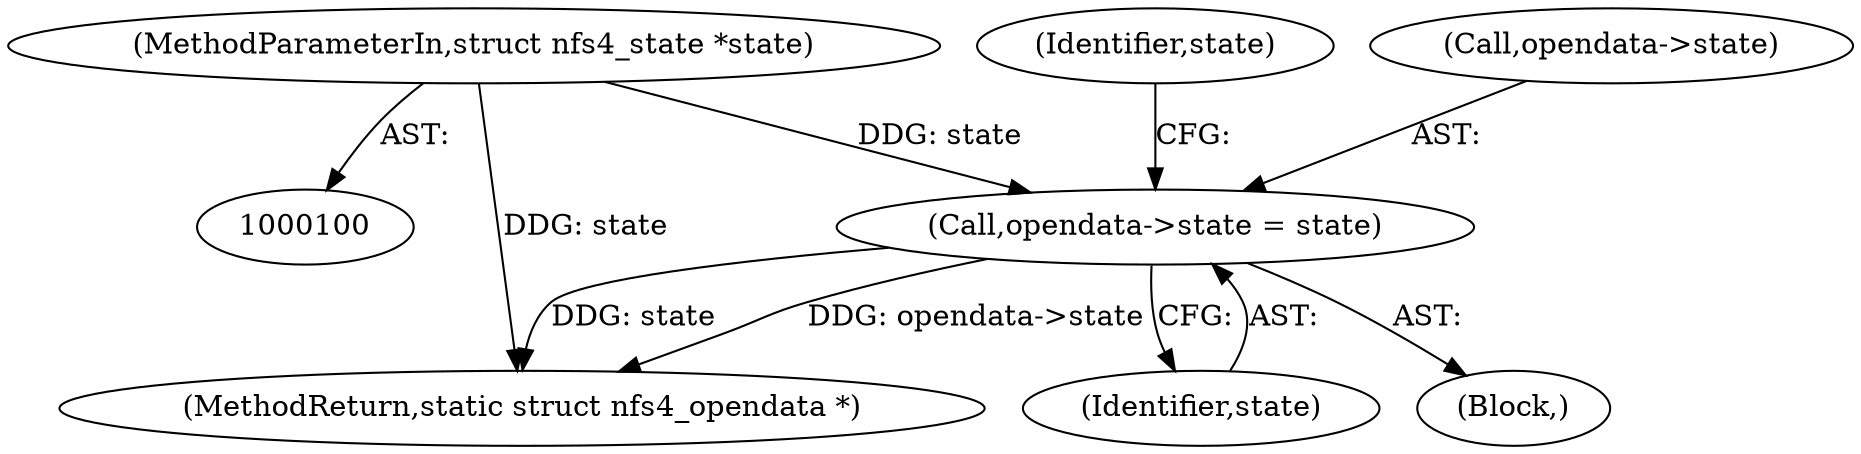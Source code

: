digraph "0_linux_dc0b027dfadfcb8a5504f7d8052754bf8d501ab9_14@API" {
"1000126" [label="(Call,opendata->state = state)"];
"1000102" [label="(MethodParameterIn,struct nfs4_state *state)"];
"1000126" [label="(Call,opendata->state = state)"];
"1000134" [label="(Identifier,state)"];
"1000138" [label="(MethodReturn,static struct nfs4_opendata *)"];
"1000127" [label="(Call,opendata->state)"];
"1000102" [label="(MethodParameterIn,struct nfs4_state *state)"];
"1000130" [label="(Identifier,state)"];
"1000103" [label="(Block,)"];
"1000126" -> "1000103"  [label="AST: "];
"1000126" -> "1000130"  [label="CFG: "];
"1000127" -> "1000126"  [label="AST: "];
"1000130" -> "1000126"  [label="AST: "];
"1000134" -> "1000126"  [label="CFG: "];
"1000126" -> "1000138"  [label="DDG: opendata->state"];
"1000126" -> "1000138"  [label="DDG: state"];
"1000102" -> "1000126"  [label="DDG: state"];
"1000102" -> "1000100"  [label="AST: "];
"1000102" -> "1000138"  [label="DDG: state"];
}

